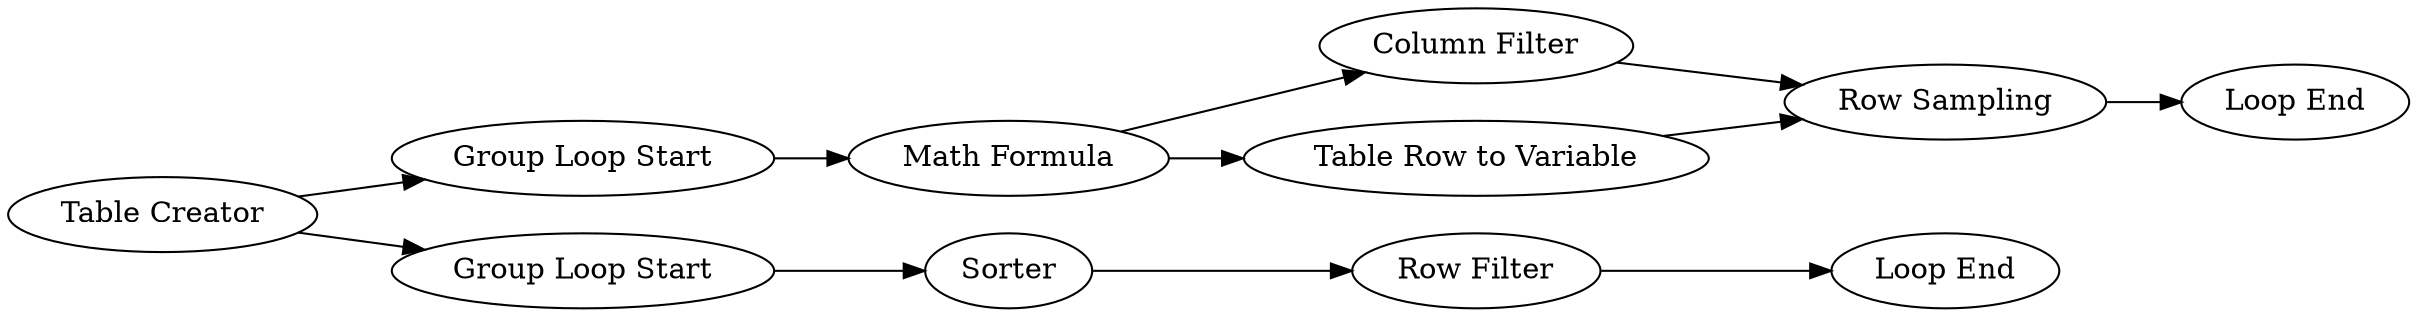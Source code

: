 digraph {
	8 -> 1
	7 -> 16
	2 -> 12
	13 -> 6
	12 -> 7
	2 -> 10
	16 -> 6
	1 -> 11
	6 -> 15
	7 -> 13
	10 -> 8
	16 [label="Column Filter"]
	13 [label="Table Row to Variable"]
	1 [label="Row Filter"]
	7 [label="Math Formula"]
	11 [label="Loop End"]
	10 [label="Group Loop Start"]
	6 [label="Row Sampling"]
	15 [label="Loop End"]
	8 [label=Sorter]
	2 [label="Table Creator"]
	12 [label="Group Loop Start"]
	rankdir=LR
}
